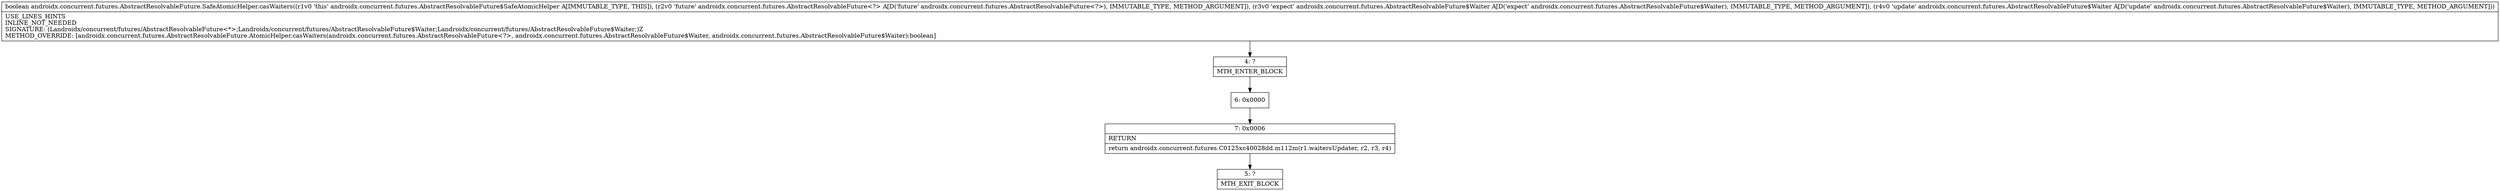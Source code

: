 digraph "CFG forandroidx.concurrent.futures.AbstractResolvableFuture.SafeAtomicHelper.casWaiters(Landroidx\/concurrent\/futures\/AbstractResolvableFuture;Landroidx\/concurrent\/futures\/AbstractResolvableFuture$Waiter;Landroidx\/concurrent\/futures\/AbstractResolvableFuture$Waiter;)Z" {
Node_4 [shape=record,label="{4\:\ ?|MTH_ENTER_BLOCK\l}"];
Node_6 [shape=record,label="{6\:\ 0x0000}"];
Node_7 [shape=record,label="{7\:\ 0x0006|RETURN\l|return androidx.concurrent.futures.C0125xc40028dd.m112m(r1.waitersUpdater, r2, r3, r4)\l}"];
Node_5 [shape=record,label="{5\:\ ?|MTH_EXIT_BLOCK\l}"];
MethodNode[shape=record,label="{boolean androidx.concurrent.futures.AbstractResolvableFuture.SafeAtomicHelper.casWaiters((r1v0 'this' androidx.concurrent.futures.AbstractResolvableFuture$SafeAtomicHelper A[IMMUTABLE_TYPE, THIS]), (r2v0 'future' androidx.concurrent.futures.AbstractResolvableFuture\<?\> A[D('future' androidx.concurrent.futures.AbstractResolvableFuture\<?\>), IMMUTABLE_TYPE, METHOD_ARGUMENT]), (r3v0 'expect' androidx.concurrent.futures.AbstractResolvableFuture$Waiter A[D('expect' androidx.concurrent.futures.AbstractResolvableFuture$Waiter), IMMUTABLE_TYPE, METHOD_ARGUMENT]), (r4v0 'update' androidx.concurrent.futures.AbstractResolvableFuture$Waiter A[D('update' androidx.concurrent.futures.AbstractResolvableFuture$Waiter), IMMUTABLE_TYPE, METHOD_ARGUMENT]))  | USE_LINES_HINTS\lINLINE_NOT_NEEDED\lSIGNATURE: (Landroidx\/concurrent\/futures\/AbstractResolvableFuture\<*\>;Landroidx\/concurrent\/futures\/AbstractResolvableFuture$Waiter;Landroidx\/concurrent\/futures\/AbstractResolvableFuture$Waiter;)Z\lMETHOD_OVERRIDE: [androidx.concurrent.futures.AbstractResolvableFuture.AtomicHelper.casWaiters(androidx.concurrent.futures.AbstractResolvableFuture\<?\>, androidx.concurrent.futures.AbstractResolvableFuture$Waiter, androidx.concurrent.futures.AbstractResolvableFuture$Waiter):boolean]\l}"];
MethodNode -> Node_4;Node_4 -> Node_6;
Node_6 -> Node_7;
Node_7 -> Node_5;
}


